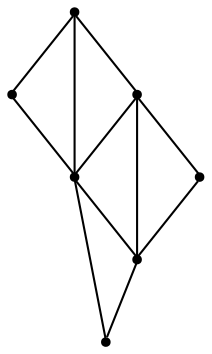 graph {
  node [shape=point,comment="{\"directed\":false,\"doi\":\"10.1007/978-3-030-92931-2_11\",\"figure\":\"10 (1)\"}"]

  v0 [pos="827.3276005474925,305.61123766610206"]
  v1 [pos="827.3276005474925,405.6259449187854"]
  v2 [pos="927.3435335614877,505.6406521714687"]
  v3 [pos="827.3276005474925,505.6406521714687"]
  v4 [pos="727.3116675334973,305.61123766610217"]
  v5 [pos="727.3116675334973,405.6259449187854"]
  v6 [pos="727.3116675334973,505.6406521714687"]

  v0 -- v1 [id="-1",pos="827.3276005474925,305.61123766610206 827.3276005474925,405.6259449187854 827.3276005474925,405.6259449187854 827.3276005474925,405.6259449187854"]
  v6 -- v3 [id="-2",pos="727.3116675334973,505.6406521714687 827.3276005474925,505.6406521714687 827.3276005474925,505.6406521714687 827.3276005474925,505.6406521714687"]
  v5 -- v6 [id="-3",pos="727.3116675334973,405.6259449187854 727.3116675334973,505.6406521714687 727.3116675334973,505.6406521714687 727.3116675334973,505.6406521714687"]
  v5 -- v1 [id="-4",pos="727.3116675334973,405.6259449187854 827.3276005474925,405.6259449187854 827.3276005474925,405.6259449187854 827.3276005474925,405.6259449187854"]
  v5 -- v3 [id="-5",pos="727.3116675334973,405.6259449187854 827.3276005474925,505.6406521714687 827.3276005474925,505.6406521714687 827.3276005474925,505.6406521714687"]
  v4 -- v5 [id="-6",pos="727.3116675334973,305.61123766610217 727.3116675334973,405.6259449187854 727.3116675334973,405.6259449187854 727.3116675334973,405.6259449187854"]
  v4 -- v0 [id="-7",pos="727.3116675334973,305.61123766610217 827.3276005474925,305.61123766610206 827.3276005474925,305.61123766610206 827.3276005474925,305.61123766610206"]
  v4 -- v1 [id="-8",pos="727.3116675334973,305.61123766610217 827.3276005474925,405.6259449187854 827.3276005474925,405.6259449187854 827.3276005474925,405.6259449187854"]
  v3 -- v2 [id="-9",pos="827.3276005474925,505.6406521714687 927.3435335614877,505.6406521714687 927.3435335614877,505.6406521714687 927.3435335614877,505.6406521714687"]
  v1 -- v3 [id="-10",pos="827.3276005474925,405.6259449187854 827.3276005474925,505.6406521714687 827.3276005474925,505.6406521714687 827.3276005474925,505.6406521714687"]
  v1 -- v2 [id="-11",pos="827.3276005474925,405.6259449187854 927.3435335614877,505.6406521714687 927.3435335614877,505.6406521714687 927.3435335614877,505.6406521714687"]
}